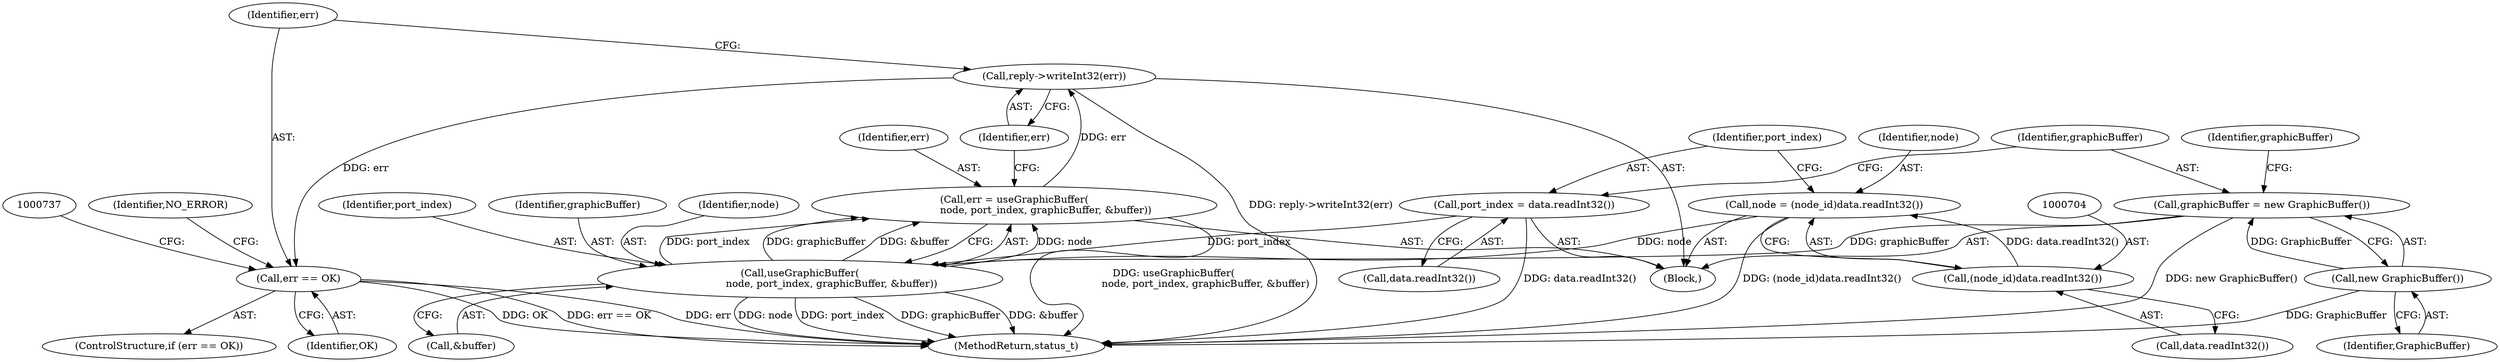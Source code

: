 digraph "0_Android_0bb5ced60304da7f61478ffd359e7ba65d72f181@API" {
"1000728" [label="(Call,reply->writeInt32(err))"];
"1000720" [label="(Call,err = useGraphicBuffer(\n                    node, port_index, graphicBuffer, &buffer))"];
"1000722" [label="(Call,useGraphicBuffer(\n                    node, port_index, graphicBuffer, &buffer))"];
"1000701" [label="(Call,node = (node_id)data.readInt32())"];
"1000703" [label="(Call,(node_id)data.readInt32())"];
"1000707" [label="(Call,port_index = data.readInt32())"];
"1000711" [label="(Call,graphicBuffer = new GraphicBuffer())"];
"1000713" [label="(Call,new GraphicBuffer())"];
"1000731" [label="(Call,err == OK)"];
"1000714" [label="(Identifier,GraphicBuffer)"];
"1000721" [label="(Identifier,err)"];
"1000711" [label="(Call,graphicBuffer = new GraphicBuffer())"];
"1000717" [label="(Identifier,graphicBuffer)"];
"1000730" [label="(ControlStructure,if (err == OK))"];
"1000729" [label="(Identifier,err)"];
"1000701" [label="(Call,node = (node_id)data.readInt32())"];
"1000695" [label="(Block,)"];
"1000733" [label="(Identifier,OK)"];
"1000712" [label="(Identifier,graphicBuffer)"];
"1000740" [label="(Identifier,NO_ERROR)"];
"1000722" [label="(Call,useGraphicBuffer(\n                    node, port_index, graphicBuffer, &buffer))"];
"1000726" [label="(Call,&buffer)"];
"1000724" [label="(Identifier,port_index)"];
"1000707" [label="(Call,port_index = data.readInt32())"];
"1000732" [label="(Identifier,err)"];
"1000725" [label="(Identifier,graphicBuffer)"];
"1000713" [label="(Call,new GraphicBuffer())"];
"1000723" [label="(Identifier,node)"];
"1000702" [label="(Identifier,node)"];
"1000705" [label="(Call,data.readInt32())"];
"1000731" [label="(Call,err == OK)"];
"1000708" [label="(Identifier,port_index)"];
"1000703" [label="(Call,(node_id)data.readInt32())"];
"1000709" [label="(Call,data.readInt32())"];
"1000728" [label="(Call,reply->writeInt32(err))"];
"1001353" [label="(MethodReturn,status_t)"];
"1000720" [label="(Call,err = useGraphicBuffer(\n                    node, port_index, graphicBuffer, &buffer))"];
"1000728" -> "1000695"  [label="AST: "];
"1000728" -> "1000729"  [label="CFG: "];
"1000729" -> "1000728"  [label="AST: "];
"1000732" -> "1000728"  [label="CFG: "];
"1000728" -> "1001353"  [label="DDG: reply->writeInt32(err)"];
"1000720" -> "1000728"  [label="DDG: err"];
"1000728" -> "1000731"  [label="DDG: err"];
"1000720" -> "1000695"  [label="AST: "];
"1000720" -> "1000722"  [label="CFG: "];
"1000721" -> "1000720"  [label="AST: "];
"1000722" -> "1000720"  [label="AST: "];
"1000729" -> "1000720"  [label="CFG: "];
"1000720" -> "1001353"  [label="DDG: useGraphicBuffer(\n                    node, port_index, graphicBuffer, &buffer)"];
"1000722" -> "1000720"  [label="DDG: node"];
"1000722" -> "1000720"  [label="DDG: port_index"];
"1000722" -> "1000720"  [label="DDG: graphicBuffer"];
"1000722" -> "1000720"  [label="DDG: &buffer"];
"1000722" -> "1000726"  [label="CFG: "];
"1000723" -> "1000722"  [label="AST: "];
"1000724" -> "1000722"  [label="AST: "];
"1000725" -> "1000722"  [label="AST: "];
"1000726" -> "1000722"  [label="AST: "];
"1000722" -> "1001353"  [label="DDG: port_index"];
"1000722" -> "1001353"  [label="DDG: graphicBuffer"];
"1000722" -> "1001353"  [label="DDG: &buffer"];
"1000722" -> "1001353"  [label="DDG: node"];
"1000701" -> "1000722"  [label="DDG: node"];
"1000707" -> "1000722"  [label="DDG: port_index"];
"1000711" -> "1000722"  [label="DDG: graphicBuffer"];
"1000701" -> "1000695"  [label="AST: "];
"1000701" -> "1000703"  [label="CFG: "];
"1000702" -> "1000701"  [label="AST: "];
"1000703" -> "1000701"  [label="AST: "];
"1000708" -> "1000701"  [label="CFG: "];
"1000701" -> "1001353"  [label="DDG: (node_id)data.readInt32()"];
"1000703" -> "1000701"  [label="DDG: data.readInt32()"];
"1000703" -> "1000705"  [label="CFG: "];
"1000704" -> "1000703"  [label="AST: "];
"1000705" -> "1000703"  [label="AST: "];
"1000707" -> "1000695"  [label="AST: "];
"1000707" -> "1000709"  [label="CFG: "];
"1000708" -> "1000707"  [label="AST: "];
"1000709" -> "1000707"  [label="AST: "];
"1000712" -> "1000707"  [label="CFG: "];
"1000707" -> "1001353"  [label="DDG: data.readInt32()"];
"1000711" -> "1000695"  [label="AST: "];
"1000711" -> "1000713"  [label="CFG: "];
"1000712" -> "1000711"  [label="AST: "];
"1000713" -> "1000711"  [label="AST: "];
"1000717" -> "1000711"  [label="CFG: "];
"1000711" -> "1001353"  [label="DDG: new GraphicBuffer()"];
"1000713" -> "1000711"  [label="DDG: GraphicBuffer"];
"1000713" -> "1000714"  [label="CFG: "];
"1000714" -> "1000713"  [label="AST: "];
"1000713" -> "1001353"  [label="DDG: GraphicBuffer"];
"1000731" -> "1000730"  [label="AST: "];
"1000731" -> "1000733"  [label="CFG: "];
"1000732" -> "1000731"  [label="AST: "];
"1000733" -> "1000731"  [label="AST: "];
"1000737" -> "1000731"  [label="CFG: "];
"1000740" -> "1000731"  [label="CFG: "];
"1000731" -> "1001353"  [label="DDG: err == OK"];
"1000731" -> "1001353"  [label="DDG: err"];
"1000731" -> "1001353"  [label="DDG: OK"];
}
